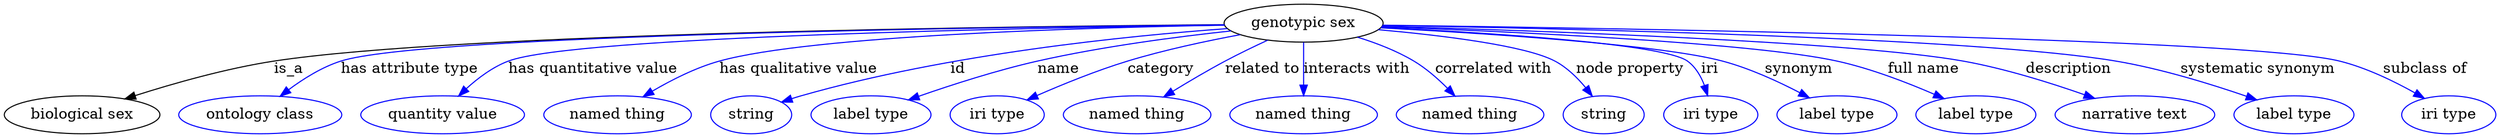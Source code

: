 digraph {
	graph [bb="0,0,1932.2,123"];
	node [label="\N"];
	"genotypic sex"	 [height=0.5,
		label="genotypic sex",
		pos="1010.8,105",
		width=1.661];
	"biological sex"	 [height=0.5,
		pos="59.795,18",
		width=1.661];
	"genotypic sex" -> "biological sex"	 [label=is_a,
		lp="237.79,61.5",
		pos="e,96.947,32.288 950.89,104.19 792.59,101.73 365.76,93.017 226.79,69 185.38,61.841 139.83,47.476 106.78,35.811"];
	"has attribute type"	 [color=blue,
		height=0.5,
		label="ontology class",
		pos="199.79,18",
		width=1.7151];
	"genotypic sex" -> "has attribute type"	 [color=blue,
		label="has attribute type",
		lp="331.79,61.5",
		pos="e,221.44,35.107 951,103.7 788.67,99.948 347.66,88.101 284.79,69 265.25,63.061 245.55,51.665 230.05,41.149",
		style=solid];
	"has quantitative value"	 [color=blue,
		height=0.5,
		label="quantity value",
		pos="340.79,18",
		width=1.6971];
	"genotypic sex" -> "has quantitative value"	 [color=blue,
		label="has quantitative value",
		lp="468.29,61.5",
		pos="e,357.81,35.29 951.01,103.38 808.85,99.244 458.74,87.323 408.79,69 392.92,63.177 377.64,52.353 365.59,42.169",
		style=solid];
	"has qualitative value"	 [color=blue,
		height=0.5,
		label="named thing",
		pos="474.79,18",
		width=1.5346];
	"genotypic sex" -> "has qualitative value"	 [color=blue,
		label="has qualitative value",
		lp="621.79,61.5",
		pos="e,497.85,34.626 950.95,103.32 846.68,99.872 636.14,90.435 565.79,69 544.89,62.631 523.48,50.936 506.68,40.351",
		style=solid];
	id	 [color=blue,
		height=0.5,
		label=string,
		pos="578.79,18",
		width=0.84854];
	"genotypic sex" -> id	 [color=blue,
		label=id,
		lp="740.29,61.5",
		pos="e,602.62,29.578 952.57,100.49 874.74,93.186 733.31,75.391 618.79,36 616.55,35.227 614.25,34.374 611.96,33.474",
		style=solid];
	name	 [color=blue,
		height=0.5,
		label="label type",
		pos="672.79,18",
		width=1.2638];
	"genotypic sex" -> name	 [color=blue,
		label=name,
		lp="831.29,61.5",
		pos="e,704.7,31.041 956.48,97.36 917.07,91.241 862.67,81.599 815.79,69 780.96,59.636 742.5,45.708 714.24,34.772",
		style=solid];
	category	 [color=blue,
		height=0.5,
		label="iri type",
		pos="772.79,18",
		width=1.011];
	"genotypic sex" -> category	 [color=blue,
		label=category,
		lp="908.29,61.5",
		pos="e,798.58,31.075 964.48,93.539 940.43,87.145 910.73,78.551 884.79,69 858.42,59.29 829.58,46.094 807.77,35.558",
		style=solid];
	"related to"	 [color=blue,
		height=0.5,
		label="named thing",
		pos="882.79,18",
		width=1.5346];
	"genotypic sex" -> "related to"	 [color=blue,
		label="related to",
		lp="980.79,61.5",
		pos="e,905.63,34.573 984.99,88.752 975.44,82.651 964.57,75.596 954.79,69 941.28,59.877 926.56,49.524 913.97,40.541",
		style=solid];
	"interacts with"	 [color=blue,
		height=0.5,
		label="named thing",
		pos="1010.8,18",
		width=1.5346];
	"genotypic sex" -> "interacts with"	 [color=blue,
		label="interacts with",
		lp="1047.8,61.5",
		pos="e,1010.8,36.003 1010.8,86.974 1010.8,75.192 1010.8,59.561 1010.8,46.158",
		style=solid];
	"correlated with"	 [color=blue,
		height=0.5,
		label="named thing",
		pos="1138.8,18",
		width=1.5346];
	"genotypic sex" -> "correlated with"	 [color=blue,
		label="correlated with",
		lp="1146.8,61.5",
		pos="e,1124.4,35.669 1048.4,90.932 1061.7,85.111 1076.5,77.677 1088.8,69 1099.1,61.708 1109.2,52.121 1117.5,43.229",
		style=solid];
	"node property"	 [color=blue,
		height=0.5,
		label=string,
		pos="1242.8,18",
		width=0.84854];
	"genotypic sex" -> "node property"	 [color=blue,
		label="node property",
		lp="1249.8,61.5",
		pos="e,1230.4,34.834 1065.5,97.686 1110.5,91.017 1170.3,80.478 1191.8,69 1203.9,62.544 1214.9,52.295 1223.7,42.673",
		style=solid];
	iri	 [color=blue,
		height=0.5,
		label="iri type",
		pos="1327.8,18",
		width=1.011];
	"genotypic sex" -> iri	 [color=blue,
		label=iri,
		lp="1315.3,61.5",
		pos="e,1320.1,35.602 1070.3,102.95 1141.5,99.539 1255.6,90.78 1291.8,69 1301.5,63.156 1309.3,53.575 1315.1,44.287",
		style=solid];
	synonym	 [color=blue,
		height=0.5,
		label="label type",
		pos="1427.8,18",
		width=1.2638];
	"genotypic sex" -> synonym	 [color=blue,
		label=synonym,
		lp="1389.3,61.5",
		pos="e,1403.2,33.357 1069.3,100.77 1146.8,94.736 1279.2,82.85 1325.8,69 1349.9,61.846 1375.2,49.253 1394.5,38.37",
		style=solid];
	"full name"	 [color=blue,
		height=0.5,
		label="label type",
		pos="1536.8,18",
		width=1.2638];
	"genotypic sex" -> "full name"	 [color=blue,
		label="full name",
		lp="1489.3,61.5",
		pos="e,1509.5,32.764 1070.1,102.1 1166.9,96.975 1354.4,85.297 1418.8,69 1447.3,61.778 1477.8,48.469 1500.6,37.258",
		style=solid];
	description	 [color=blue,
		height=0.5,
		label="narrative text",
		pos="1657.8,18",
		width=1.6068];
	"genotypic sex" -> description	 [color=blue,
		label=description,
		lp="1601.3,61.5",
		pos="e,1625.4,32.958 1070.2,102.91 1185.5,98.503 1435.6,87.153 1519.8,69 1553,61.834 1589,48.326 1615.9,37.011",
		style=solid];
	"systematic synonym"	 [color=blue,
		height=0.5,
		label="label type",
		pos="1778.8,18",
		width=1.2638];
	"genotypic sex" -> "systematic synonym"	 [color=blue,
		label="systematic synonym",
		lp="1744.8,61.5",
		pos="e,1748.6,31.643 1070.6,103.72 1205.3,100.5 1528.9,90.68 1635.8,69 1671.7,61.714 1710.8,47.289 1739,35.633",
		style=solid];
	"subclass of"	 [color=blue,
		height=0.5,
		label="iri type",
		pos="1895.8,18",
		width=1.011];
	"genotypic sex" -> "subclass of"	 [color=blue,
		label="subclass of",
		lp="1869.3,61.5",
		pos="e,1875.3,33.155 1070.5,103.88 1243.1,100.43 1735,88.933 1804.8,69 1827,62.65 1849.7,49.94 1866.9,38.797",
		style=solid];
}

